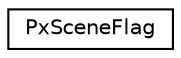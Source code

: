 digraph "Graphical Class Hierarchy"
{
  edge [fontname="Helvetica",fontsize="10",labelfontname="Helvetica",labelfontsize="10"];
  node [fontname="Helvetica",fontsize="10",shape=record];
  rankdir="LR";
  Node0 [label="PxSceneFlag",height=0.2,width=0.4,color="black", fillcolor="white", style="filled",URL="$structPxSceneFlag.html",tooltip="flags for configuring properties of the scene "];
}
